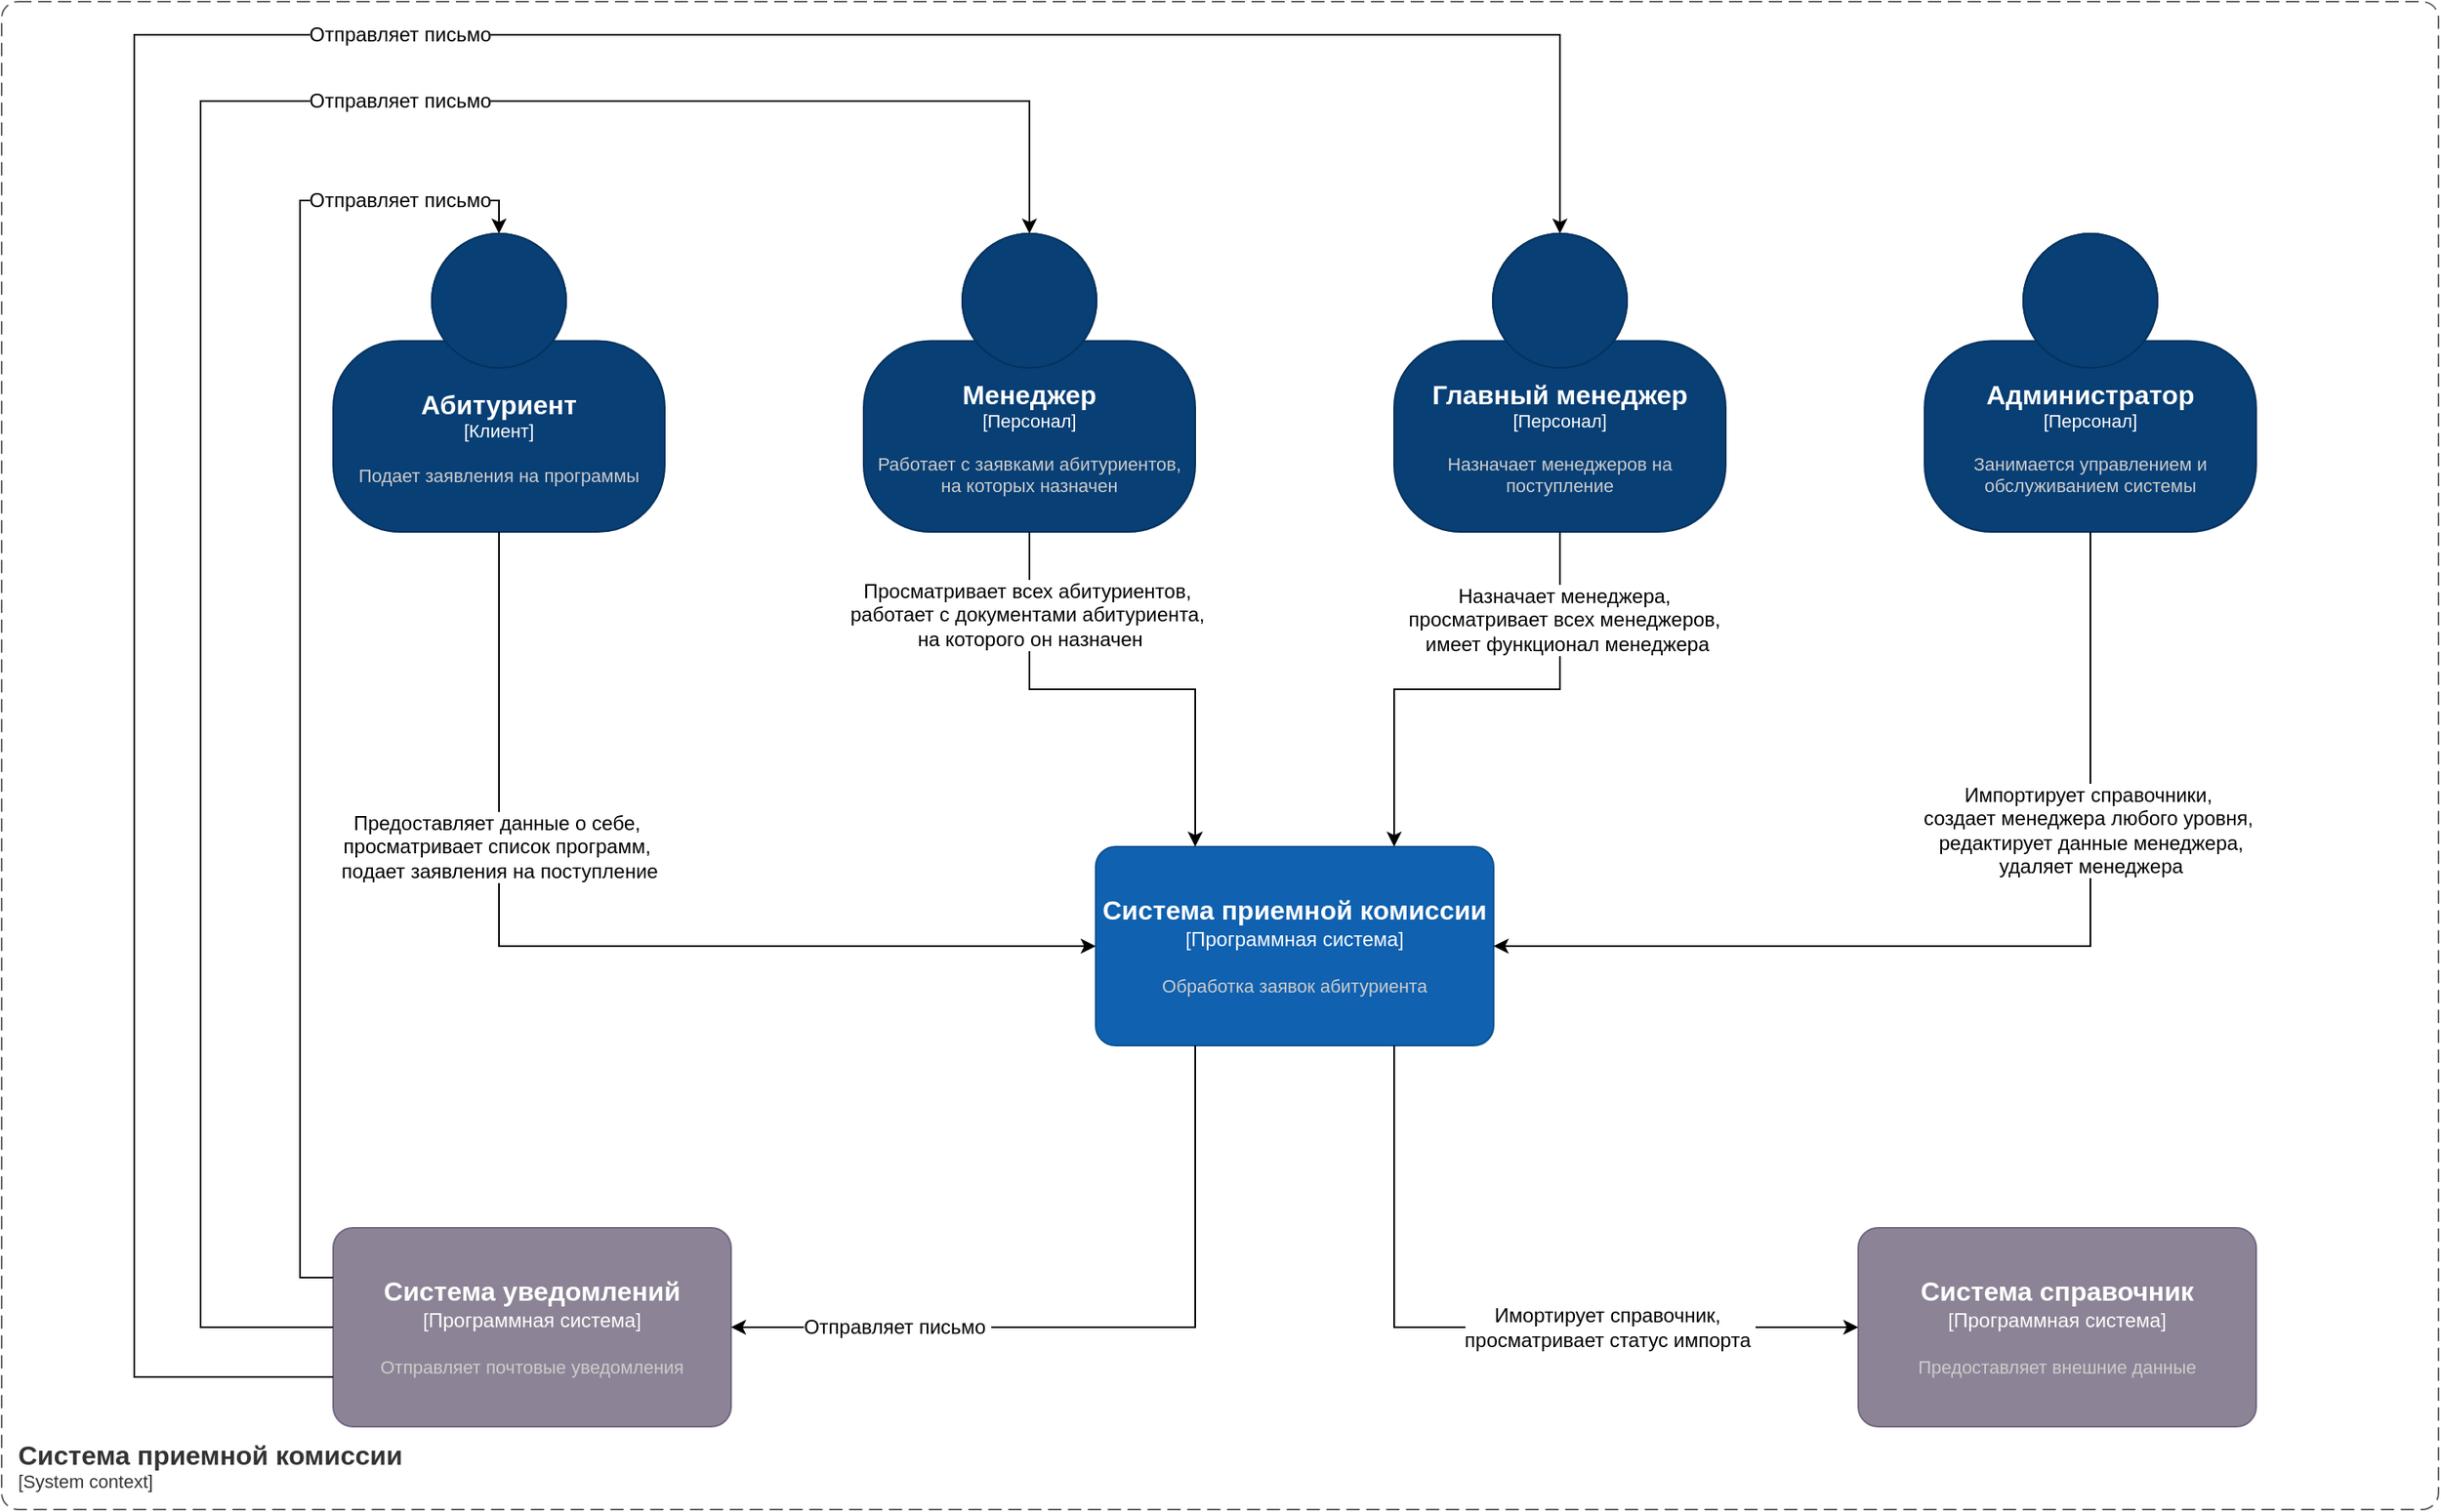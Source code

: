<mxfile version="26.1.1">
  <diagram name="Страница — 1" id="cnMyyoN5LBwZD_gOdQIV">
    <mxGraphModel grid="1" page="1" gridSize="10" guides="1" tooltips="1" connect="1" arrows="1" fold="1" pageScale="1" pageWidth="1654" pageHeight="2336" math="0" shadow="0">
      <root>
        <mxCell id="0" />
        <mxCell id="1" parent="0" />
        <object placeholders="1" c4Name="Система приемной комиссии" c4Type="Программная система" c4Description="Обработка заявок абитуриента" label="&lt;font style=&quot;font-size: 16px&quot;&gt;&lt;b&gt;%c4Name%&lt;/b&gt;&lt;/font&gt;&lt;div&gt;[%c4Type%]&lt;/div&gt;&lt;br&gt;&lt;div&gt;&lt;font style=&quot;font-size: 11px&quot;&gt;&lt;font color=&quot;#cccccc&quot;&gt;%c4Description%&lt;/font&gt;&lt;/div&gt;" id="HKrj_xFQJnSCGjJO6pi--1">
          <mxCell style="rounded=1;whiteSpace=wrap;html=1;labelBackgroundColor=none;fillColor=#1061B0;fontColor=#ffffff;align=center;arcSize=10;strokeColor=#0D5091;metaEdit=1;resizable=0;points=[[0.25,0,0],[0.5,0,0],[0.75,0,0],[1,0.25,0],[1,0.5,0],[1,0.75,0],[0.75,1,0],[0.5,1,0],[0.25,1,0],[0,0.75,0],[0,0.5,0],[0,0.25,0]];" vertex="1" parent="1">
            <mxGeometry x="740" y="530" width="240" height="120" as="geometry" />
          </mxCell>
        </object>
        <object placeholders="1" c4Name="Абитуриент" c4Type="Клиент" c4Description="Подает заявления на программы" label="&lt;font style=&quot;font-size: 16px&quot;&gt;&lt;b&gt;%c4Name%&lt;/b&gt;&lt;/font&gt;&lt;div&gt;[%c4Type%]&lt;/div&gt;&lt;br&gt;&lt;div&gt;&lt;font style=&quot;font-size: 11px&quot;&gt;&lt;font color=&quot;#cccccc&quot;&gt;%c4Description%&lt;/font&gt;&lt;/div&gt;" id="HKrj_xFQJnSCGjJO6pi--2">
          <mxCell style="html=1;fontSize=11;dashed=0;whiteSpace=wrap;fillColor=#083F75;strokeColor=#06315C;fontColor=#ffffff;shape=mxgraph.c4.person2;align=center;metaEdit=1;points=[[0.5,0,0],[1,0.5,0],[1,0.75,0],[0.75,1,0],[0.5,1,0],[0.25,1,0],[0,0.75,0],[0,0.5,0]];resizable=0;" vertex="1" parent="1">
            <mxGeometry x="280" y="160" width="200" height="180" as="geometry" />
          </mxCell>
        </object>
        <object placeholders="1" c4Name="Менеджер" c4Type="Персонал" c4Description="Работает с заявками абитуриентов, на которых назначен" label="&lt;font style=&quot;font-size: 16px&quot;&gt;&lt;b&gt;%c4Name%&lt;/b&gt;&lt;/font&gt;&lt;div&gt;[%c4Type%]&lt;/div&gt;&lt;br&gt;&lt;div&gt;&lt;font style=&quot;font-size: 11px&quot;&gt;&lt;font color=&quot;#cccccc&quot;&gt;%c4Description%&lt;/font&gt;&lt;/div&gt;" id="HKrj_xFQJnSCGjJO6pi--3">
          <mxCell style="html=1;fontSize=11;dashed=0;whiteSpace=wrap;fillColor=#083F75;strokeColor=#06315C;fontColor=#ffffff;shape=mxgraph.c4.person2;align=center;metaEdit=1;points=[[0.5,0,0],[1,0.5,0],[1,0.75,0],[0.75,1,0],[0.5,1,0],[0.25,1,0],[0,0.75,0],[0,0.5,0]];resizable=0;" vertex="1" parent="1">
            <mxGeometry x="600" y="160" width="200" height="180" as="geometry" />
          </mxCell>
        </object>
        <object placeholders="1" c4Name="Главный менеджер" c4Type="Персонал" c4Description="Назначает менеджеров на поступление" label="&lt;font style=&quot;font-size: 16px&quot;&gt;&lt;b&gt;%c4Name%&lt;/b&gt;&lt;/font&gt;&lt;div&gt;[%c4Type%]&lt;/div&gt;&lt;br&gt;&lt;div&gt;&lt;font style=&quot;font-size: 11px&quot;&gt;&lt;font color=&quot;#cccccc&quot;&gt;%c4Description%&lt;/font&gt;&lt;/div&gt;" id="HKrj_xFQJnSCGjJO6pi--4">
          <mxCell style="html=1;fontSize=11;dashed=0;whiteSpace=wrap;fillColor=#083F75;strokeColor=#06315C;fontColor=#ffffff;shape=mxgraph.c4.person2;align=center;metaEdit=1;points=[[0.5,0,0],[1,0.5,0],[1,0.75,0],[0.75,1,0],[0.5,1,0],[0.25,1,0],[0,0.75,0],[0,0.5,0]];resizable=0;" vertex="1" parent="1">
            <mxGeometry x="920" y="160" width="200" height="180" as="geometry" />
          </mxCell>
        </object>
        <object placeholders="1" c4Name="Администратор" c4Type="Персонал" c4Description="Занимается управлением и обслуживанием системы" label="&lt;font style=&quot;font-size: 16px&quot;&gt;&lt;b&gt;%c4Name%&lt;/b&gt;&lt;/font&gt;&lt;div&gt;[%c4Type%]&lt;/div&gt;&lt;br&gt;&lt;div&gt;&lt;font style=&quot;font-size: 11px&quot;&gt;&lt;font color=&quot;#cccccc&quot;&gt;%c4Description%&lt;/font&gt;&lt;/div&gt;" id="HKrj_xFQJnSCGjJO6pi--5">
          <mxCell style="html=1;fontSize=11;dashed=0;whiteSpace=wrap;fillColor=#083F75;strokeColor=#06315C;fontColor=#ffffff;shape=mxgraph.c4.person2;align=center;metaEdit=1;points=[[0.5,0,0],[1,0.5,0],[1,0.75,0],[0.75,1,0],[0.5,1,0],[0.25,1,0],[0,0.75,0],[0,0.5,0]];resizable=0;" vertex="1" parent="1">
            <mxGeometry x="1240" y="160" width="200" height="180" as="geometry" />
          </mxCell>
        </object>
        <object placeholders="1" c4Name="Система справочник" c4Type="Программная система" c4Description="Предоставляет внешние данные" label="&lt;font style=&quot;font-size: 16px&quot;&gt;&lt;b&gt;%c4Name%&lt;/b&gt;&lt;/font&gt;&lt;div&gt;[%c4Type%]&lt;/div&gt;&lt;br&gt;&lt;div&gt;&lt;font style=&quot;font-size: 11px&quot;&gt;&lt;font color=&quot;#cccccc&quot;&gt;%c4Description%&lt;/font&gt;&lt;/div&gt;" id="HKrj_xFQJnSCGjJO6pi--6">
          <mxCell style="rounded=1;whiteSpace=wrap;html=1;labelBackgroundColor=none;fillColor=#8C8496;fontColor=#ffffff;align=center;arcSize=10;strokeColor=#736782;metaEdit=1;resizable=0;points=[[0.25,0,0],[0.5,0,0],[0.75,0,0],[1,0.25,0],[1,0.5,0],[1,0.75,0],[0.75,1,0],[0.5,1,0],[0.25,1,0],[0,0.75,0],[0,0.5,0],[0,0.25,0]];" vertex="1" parent="1">
            <mxGeometry x="1200" y="760" width="240" height="120" as="geometry" />
          </mxCell>
        </object>
        <object placeholders="1" c4Name="Система уведомлений" c4Type="Программная система" c4Description="Отправляет почтовые уведомления " label="&lt;font style=&quot;font-size: 16px&quot;&gt;&lt;b&gt;%c4Name%&lt;/b&gt;&lt;/font&gt;&lt;div&gt;[%c4Type%]&lt;/div&gt;&lt;br&gt;&lt;div&gt;&lt;font style=&quot;font-size: 11px&quot;&gt;&lt;font color=&quot;#cccccc&quot;&gt;%c4Description%&lt;/font&gt;&lt;/div&gt;" id="HKrj_xFQJnSCGjJO6pi--7">
          <mxCell style="rounded=1;whiteSpace=wrap;html=1;labelBackgroundColor=none;fillColor=#8C8496;fontColor=#ffffff;align=center;arcSize=10;strokeColor=#736782;metaEdit=1;resizable=0;points=[[0.25,0,0],[0.5,0,0],[0.75,0,0],[1,0.25,0],[1,0.5,0],[1,0.75,0],[0.75,1,0],[0.5,1,0],[0.25,1,0],[0,0.75,0],[0,0.5,0],[0,0.25,0]];" vertex="1" parent="1">
            <mxGeometry x="280" y="760" width="240" height="120" as="geometry" />
          </mxCell>
        </object>
        <mxCell id="HKrj_xFQJnSCGjJO6pi--19" style="edgeStyle=orthogonalEdgeStyle;rounded=0;orthogonalLoop=1;jettySize=auto;html=1;exitX=0.5;exitY=1;exitDx=0;exitDy=0;exitPerimeter=0;entryX=0;entryY=0.5;entryDx=0;entryDy=0;entryPerimeter=0;" edge="1" parent="1" source="HKrj_xFQJnSCGjJO6pi--2" target="HKrj_xFQJnSCGjJO6pi--1">
          <mxGeometry relative="1" as="geometry" />
        </mxCell>
        <mxCell id="HKrj_xFQJnSCGjJO6pi--30" value="&lt;font style=&quot;font-size: 12px;&quot;&gt;&lt;font style=&quot;&quot;&gt;Предоставляет данные о себе,&amp;nbsp;&lt;/font&gt;&lt;/font&gt;&lt;div&gt;&lt;font style=&quot;font-size: 12px;&quot;&gt;&lt;span style=&quot;background-color: light-dark(#ffffff, var(--ge-dark-color, #121212)); color: light-dark(rgb(0, 0, 0), rgb(255, 255, 255));&quot;&gt;просматривает список программ,&amp;nbsp;&lt;/span&gt;&lt;/font&gt;&lt;/div&gt;&lt;div&gt;&lt;font style=&quot;font-size: 12px;&quot;&gt;&lt;span style=&quot;background-color: light-dark(#ffffff, var(--ge-dark-color, #121212)); color: light-dark(rgb(0, 0, 0), rgb(255, 255, 255));&quot;&gt;подает заявления на поступление&lt;/span&gt;&lt;/font&gt;&lt;/div&gt;" style="edgeLabel;html=1;align=center;verticalAlign=middle;resizable=0;points=[];" connectable="0" vertex="1" parent="HKrj_xFQJnSCGjJO6pi--19">
          <mxGeometry x="-0.499" relative="1" as="geometry">
            <mxPoint y="37" as="offset" />
          </mxGeometry>
        </mxCell>
        <mxCell id="HKrj_xFQJnSCGjJO6pi--20" style="edgeStyle=orthogonalEdgeStyle;rounded=0;orthogonalLoop=1;jettySize=auto;html=1;exitX=0.5;exitY=1;exitDx=0;exitDy=0;exitPerimeter=0;entryX=0.25;entryY=0;entryDx=0;entryDy=0;entryPerimeter=0;" edge="1" parent="1" source="HKrj_xFQJnSCGjJO6pi--3" target="HKrj_xFQJnSCGjJO6pi--1">
          <mxGeometry relative="1" as="geometry" />
        </mxCell>
        <mxCell id="HKrj_xFQJnSCGjJO6pi--32" value="&lt;font style=&quot;font-size: 12px;&quot;&gt;&lt;font style=&quot;&quot;&gt;Просматривает всех абитуриентов,&amp;nbsp;&lt;/font&gt;&lt;/font&gt;&lt;div&gt;&lt;font style=&quot;font-size: 12px;&quot;&gt;&lt;span style=&quot;background-color: light-dark(#ffffff, var(--ge-dark-color, #121212)); color: light-dark(rgb(0, 0, 0), rgb(255, 255, 255));&quot;&gt;работает с документами абитуриента,&amp;nbsp;&lt;/span&gt;&lt;/font&gt;&lt;/div&gt;&lt;div&gt;&lt;font style=&quot;font-size: 12px;&quot;&gt;&lt;span style=&quot;background-color: light-dark(#ffffff, var(--ge-dark-color, #121212)); color: light-dark(rgb(0, 0, 0), rgb(255, 255, 255));&quot;&gt;н&lt;/span&gt;&lt;span style=&quot;background-color: light-dark(#ffffff, var(--ge-dark-color, #121212)); color: light-dark(rgb(0, 0, 0), rgb(255, 255, 255));&quot;&gt;а которого он назначен&lt;/span&gt;&lt;/font&gt;&lt;/div&gt;" style="edgeLabel;html=1;align=center;verticalAlign=middle;resizable=0;points=[];" connectable="0" vertex="1" parent="HKrj_xFQJnSCGjJO6pi--20">
          <mxGeometry x="-0.251" y="5" relative="1" as="geometry">
            <mxPoint x="-14" y="-40" as="offset" />
          </mxGeometry>
        </mxCell>
        <mxCell id="HKrj_xFQJnSCGjJO6pi--21" style="edgeStyle=orthogonalEdgeStyle;rounded=0;orthogonalLoop=1;jettySize=auto;html=1;exitX=0.5;exitY=1;exitDx=0;exitDy=0;exitPerimeter=0;entryX=0.75;entryY=0;entryDx=0;entryDy=0;entryPerimeter=0;" edge="1" parent="1" source="HKrj_xFQJnSCGjJO6pi--4" target="HKrj_xFQJnSCGjJO6pi--1">
          <mxGeometry relative="1" as="geometry" />
        </mxCell>
        <mxCell id="HKrj_xFQJnSCGjJO6pi--33" value="&lt;font style=&quot;font-size: 12px;&quot;&gt;&lt;font style=&quot;&quot;&gt;Назначает менеджера,&amp;nbsp;&lt;/font&gt;&lt;/font&gt;&lt;div&gt;&lt;font style=&quot;font-size: 12px;&quot;&gt;&lt;span style=&quot;background-color: light-dark(#ffffff, var(--ge-dark-color, #121212)); color: light-dark(rgb(0, 0, 0), rgb(255, 255, 255));&quot;&gt;просматривает всех менеджеров,&amp;nbsp;&lt;/span&gt;&lt;/font&gt;&lt;/div&gt;&lt;div&gt;&lt;font style=&quot;font-size: 12px;&quot;&gt;&lt;span style=&quot;background-color: light-dark(#ffffff, var(--ge-dark-color, #121212)); color: light-dark(rgb(0, 0, 0), rgb(255, 255, 255));&quot;&gt;имеет функционал менеджера&lt;/span&gt;&lt;/font&gt;&lt;/div&gt;" style="edgeLabel;html=1;align=center;verticalAlign=middle;resizable=0;points=[];" connectable="0" vertex="1" parent="HKrj_xFQJnSCGjJO6pi--21">
          <mxGeometry x="-0.639" y="4" relative="1" as="geometry">
            <mxPoint as="offset" />
          </mxGeometry>
        </mxCell>
        <mxCell id="HKrj_xFQJnSCGjJO6pi--22" style="edgeStyle=orthogonalEdgeStyle;rounded=0;orthogonalLoop=1;jettySize=auto;html=1;exitX=0.5;exitY=1;exitDx=0;exitDy=0;exitPerimeter=0;entryX=1;entryY=0.5;entryDx=0;entryDy=0;entryPerimeter=0;" edge="1" parent="1" source="HKrj_xFQJnSCGjJO6pi--5" target="HKrj_xFQJnSCGjJO6pi--1">
          <mxGeometry relative="1" as="geometry" />
        </mxCell>
        <mxCell id="HKrj_xFQJnSCGjJO6pi--34" value="&lt;font style=&quot;font-size: 12px;&quot;&gt;&lt;font style=&quot;&quot;&gt;Импортирует справочники,&amp;nbsp;&lt;/font&gt;&lt;/font&gt;&lt;div&gt;&lt;font style=&quot;font-size: 12px;&quot;&gt;&lt;span style=&quot;background-color: light-dark(#ffffff, var(--ge-dark-color, #121212)); color: light-dark(rgb(0, 0, 0), rgb(255, 255, 255));&quot;&gt;создает менеджера любого уровня,&amp;nbsp;&lt;/span&gt;&lt;/font&gt;&lt;/div&gt;&lt;div&gt;&lt;font style=&quot;font-size: 12px;&quot;&gt;&lt;span style=&quot;background-color: light-dark(#ffffff, var(--ge-dark-color, #121212)); color: light-dark(rgb(0, 0, 0), rgb(255, 255, 255));&quot;&gt;редактирует данные менеджера,&lt;/span&gt;&lt;/font&gt;&lt;/div&gt;&lt;div&gt;&lt;font style=&quot;font-size: 12px;&quot;&gt;&lt;span style=&quot;background-color: light-dark(#ffffff, var(--ge-dark-color, #121212)); color: light-dark(rgb(0, 0, 0), rgb(255, 255, 255));&quot;&gt;удаляет менеджера&lt;/span&gt;&lt;/font&gt;&lt;/div&gt;" style="edgeLabel;html=1;align=center;verticalAlign=middle;resizable=0;points=[];" connectable="0" vertex="1" parent="HKrj_xFQJnSCGjJO6pi--22">
          <mxGeometry x="-0.718" y="1" relative="1" as="geometry">
            <mxPoint x="-1" y="94" as="offset" />
          </mxGeometry>
        </mxCell>
        <mxCell id="HKrj_xFQJnSCGjJO6pi--25" style="edgeStyle=orthogonalEdgeStyle;rounded=0;orthogonalLoop=1;jettySize=auto;html=1;exitX=0.75;exitY=1;exitDx=0;exitDy=0;exitPerimeter=0;entryX=0;entryY=0.5;entryDx=0;entryDy=0;entryPerimeter=0;" edge="1" parent="1" source="HKrj_xFQJnSCGjJO6pi--1" target="HKrj_xFQJnSCGjJO6pi--6">
          <mxGeometry relative="1" as="geometry" />
        </mxCell>
        <mxCell id="HKrj_xFQJnSCGjJO6pi--35" value="&lt;font style=&quot;font-size: 12px;&quot;&gt;&lt;font style=&quot;&quot;&gt;Имортирует справочник,&amp;nbsp;&lt;/font&gt;&lt;/font&gt;&lt;div&gt;&lt;font style=&quot;font-size: 12px;&quot;&gt;&lt;span style=&quot;background-color: light-dark(#ffffff, var(--ge-dark-color, #121212)); color: light-dark(rgb(0, 0, 0), rgb(255, 255, 255));&quot;&gt;просматривает статус импорта&amp;nbsp;&lt;/span&gt;&lt;/font&gt;&lt;/div&gt;" style="edgeLabel;html=1;align=center;verticalAlign=middle;resizable=0;points=[];" connectable="0" vertex="1" parent="HKrj_xFQJnSCGjJO6pi--25">
          <mxGeometry x="-0.613" y="4" relative="1" as="geometry">
            <mxPoint x="126" y="83" as="offset" />
          </mxGeometry>
        </mxCell>
        <mxCell id="HKrj_xFQJnSCGjJO6pi--26" style="edgeStyle=orthogonalEdgeStyle;rounded=0;orthogonalLoop=1;jettySize=auto;html=1;exitX=0.25;exitY=1;exitDx=0;exitDy=0;exitPerimeter=0;entryX=1;entryY=0.5;entryDx=0;entryDy=0;entryPerimeter=0;" edge="1" parent="1" source="HKrj_xFQJnSCGjJO6pi--1" target="HKrj_xFQJnSCGjJO6pi--7">
          <mxGeometry relative="1" as="geometry" />
        </mxCell>
        <mxCell id="HKrj_xFQJnSCGjJO6pi--36" value="&lt;font style=&quot;font-size: 12px;&quot;&gt;Отправляет письмо&amp;nbsp;&lt;/font&gt;" style="edgeLabel;html=1;align=center;verticalAlign=middle;resizable=0;points=[];" connectable="0" vertex="1" parent="HKrj_xFQJnSCGjJO6pi--26">
          <mxGeometry x="0.596" y="2" relative="1" as="geometry">
            <mxPoint x="9" y="-2" as="offset" />
          </mxGeometry>
        </mxCell>
        <mxCell id="HKrj_xFQJnSCGjJO6pi--27" style="edgeStyle=orthogonalEdgeStyle;rounded=0;orthogonalLoop=1;jettySize=auto;html=1;exitX=0;exitY=0.25;exitDx=0;exitDy=0;exitPerimeter=0;entryX=0.5;entryY=0;entryDx=0;entryDy=0;entryPerimeter=0;" edge="1" parent="1" source="HKrj_xFQJnSCGjJO6pi--7" target="HKrj_xFQJnSCGjJO6pi--2">
          <mxGeometry relative="1" as="geometry">
            <Array as="points">
              <mxPoint x="260" y="790" />
              <mxPoint x="260" y="140" />
              <mxPoint x="380" y="140" />
            </Array>
          </mxGeometry>
        </mxCell>
        <mxCell id="HKrj_xFQJnSCGjJO6pi--37" value="&lt;font style=&quot;font-size: 12px;&quot;&gt;Отправляет письмо&lt;/font&gt;" style="edgeLabel;html=1;align=center;verticalAlign=middle;resizable=0;points=[];" connectable="0" vertex="1" parent="HKrj_xFQJnSCGjJO6pi--27">
          <mxGeometry x="-0.595" y="-2" relative="1" as="geometry">
            <mxPoint x="58" y="-506" as="offset" />
          </mxGeometry>
        </mxCell>
        <mxCell id="HKrj_xFQJnSCGjJO6pi--28" style="edgeStyle=orthogonalEdgeStyle;rounded=0;orthogonalLoop=1;jettySize=auto;html=1;exitX=0;exitY=0.5;exitDx=0;exitDy=0;exitPerimeter=0;entryX=0.5;entryY=0;entryDx=0;entryDy=0;entryPerimeter=0;" edge="1" parent="1" source="HKrj_xFQJnSCGjJO6pi--7" target="HKrj_xFQJnSCGjJO6pi--3">
          <mxGeometry relative="1" as="geometry">
            <Array as="points">
              <mxPoint x="200" y="820" />
              <mxPoint x="200" y="80" />
              <mxPoint x="700" y="80" />
            </Array>
          </mxGeometry>
        </mxCell>
        <mxCell id="HKrj_xFQJnSCGjJO6pi--38" value="&lt;font style=&quot;font-size: 12px;&quot;&gt;Отправляет письмо&lt;/font&gt;" style="edgeLabel;html=1;align=center;verticalAlign=middle;resizable=0;points=[];" connectable="0" vertex="1" parent="HKrj_xFQJnSCGjJO6pi--28">
          <mxGeometry x="0.33" y="2" relative="1" as="geometry">
            <mxPoint x="9" y="2" as="offset" />
          </mxGeometry>
        </mxCell>
        <mxCell id="HKrj_xFQJnSCGjJO6pi--29" style="edgeStyle=orthogonalEdgeStyle;rounded=0;orthogonalLoop=1;jettySize=auto;html=1;exitX=0;exitY=0.75;exitDx=0;exitDy=0;exitPerimeter=0;entryX=0.5;entryY=0;entryDx=0;entryDy=0;entryPerimeter=0;" edge="1" parent="1" source="HKrj_xFQJnSCGjJO6pi--7" target="HKrj_xFQJnSCGjJO6pi--4">
          <mxGeometry relative="1" as="geometry">
            <Array as="points">
              <mxPoint x="160" y="850" />
              <mxPoint x="160" y="40" />
              <mxPoint x="1020" y="40" />
            </Array>
          </mxGeometry>
        </mxCell>
        <mxCell id="HKrj_xFQJnSCGjJO6pi--39" value="&lt;font style=&quot;font-size: 12px;&quot;&gt;Отправляет письмо&lt;/font&gt;" style="edgeLabel;html=1;align=center;verticalAlign=middle;resizable=0;points=[];" connectable="0" vertex="1" parent="HKrj_xFQJnSCGjJO6pi--29">
          <mxGeometry x="0.124" y="4" relative="1" as="geometry">
            <mxPoint x="16" y="4" as="offset" />
          </mxGeometry>
        </mxCell>
        <object placeholders="1" c4Name="Система приемной комиссии" c4Type="SystemScopeBoundary" c4Application="System context" label="&lt;font style=&quot;font-size: 16px&quot;&gt;&lt;b&gt;&lt;div style=&quot;text-align: left&quot;&gt;%c4Name%&lt;/div&gt;&lt;/b&gt;&lt;/font&gt;&lt;div style=&quot;text-align: left&quot;&gt;[%c4Application%]&lt;/div&gt;" id="HKrj_xFQJnSCGjJO6pi--40">
          <mxCell style="rounded=1;fontSize=11;whiteSpace=wrap;html=1;dashed=1;arcSize=20;fillColor=none;strokeColor=#666666;fontColor=#333333;labelBackgroundColor=none;align=left;verticalAlign=bottom;labelBorderColor=none;spacingTop=0;spacing=10;dashPattern=8 4;metaEdit=1;rotatable=0;perimeter=rectanglePerimeter;noLabel=0;labelPadding=0;allowArrows=0;connectable=0;expand=0;recursiveResize=0;editable=1;pointerEvents=0;absoluteArcSize=1;points=[[0.25,0,0],[0.5,0,0],[0.75,0,0],[1,0.25,0],[1,0.5,0],[1,0.75,0],[0.75,1,0],[0.5,1,0],[0.25,1,0],[0,0.75,0],[0,0.5,0],[0,0.25,0]];" vertex="1" parent="1">
            <mxGeometry x="80" y="20" width="1470" height="910" as="geometry" />
          </mxCell>
        </object>
      </root>
    </mxGraphModel>
  </diagram>
</mxfile>
